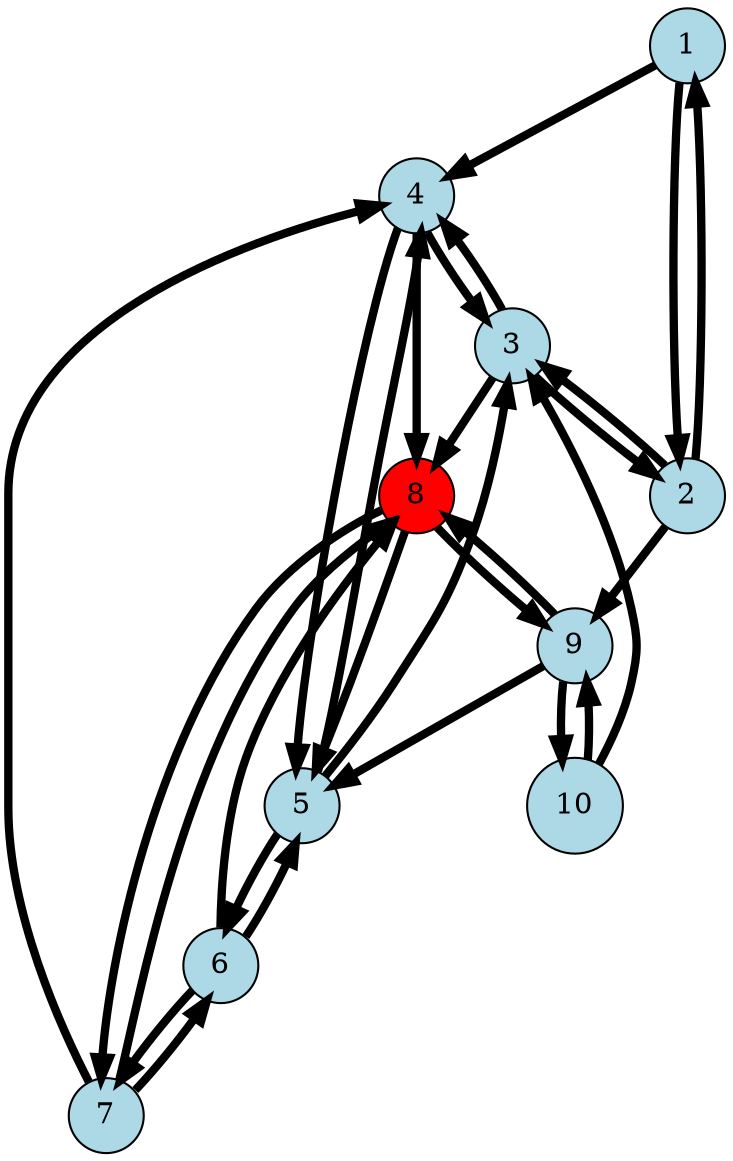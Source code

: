digraph G {
1 [label="1", fillcolor="lightblue", style="filled", shape="circle"];
  1 -> 4[penwidth=4];
  1 -> 2[penwidth=4];
  2 [label="2", fillcolor="lightblue", style="filled", shape="circle"];
  2 -> 9[penwidth=4];
  2 -> 3[penwidth=4];
  2 -> 1[penwidth=4];
  3 [label="3", fillcolor="lightblue", style="filled", shape="circle"];
  3 -> 8[penwidth=4];
  3 -> 4[penwidth=4];
  3 -> 2[penwidth=4];
  4 [label="4", fillcolor="lightblue", style="filled", shape="circle"];
  4 -> 8[penwidth=4];
  4 -> 5[penwidth=4];
  4 -> 3[penwidth=4];
  5 [label="5", fillcolor="lightblue", style="filled", shape="circle"];
  5 -> 3[penwidth=4];
  5 -> 6[penwidth=4];
  5 -> 4[penwidth=4];
  6 [label="6", fillcolor="lightblue", style="filled", shape="circle"];
  6 -> 8[penwidth=4];
  6 -> 7[penwidth=4];
  6 -> 5[penwidth=4];
  7 [label="7", fillcolor="lightblue", style="filled", shape="circle"];
  7 -> 4[penwidth=4];
  7 -> 8[penwidth=4];
  7 -> 6[penwidth=4];
  8 [label="8", fillcolor="red", style="filled", shape="circle"];
  8 -> 5[penwidth=4];
  8 -> 9[penwidth=4];
  8 -> 7[penwidth=4];
  9 [label="9", fillcolor="lightblue", style="filled", shape="circle"];
  9 -> 5[penwidth=4];
  9 -> 10[penwidth=4];
  9 -> 8[penwidth=4];
  10 [label="10", fillcolor="lightblue", style="filled", shape="circle"];
  10 -> 3[penwidth=4];
  10 -> 9[penwidth=4];
}
